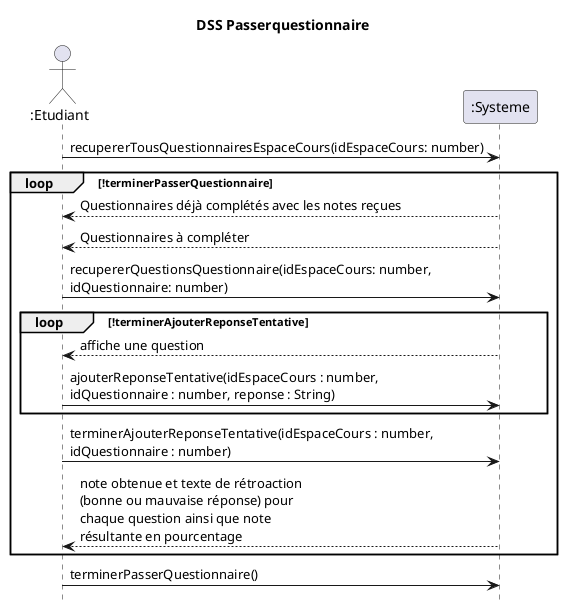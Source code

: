 @startuml DSS_Passerquestionnaire
title DSS Passerquestionnaire
hide footbox
actor ":Etudiant" as etudiant
participant ":Systeme" as systeme

etudiant ->  systeme : recupererTousQuestionnairesEspaceCours(idEspaceCours: number)
loop !terminerPasserQuestionnaire
systeme --> etudiant : Questionnaires déjà complétés avec les notes reçues
systeme --> etudiant : Questionnaires à compléter
etudiant -> systeme : recupererQuestionsQuestionnaire(idEspaceCours: number,\nidQuestionnaire: number)
loop !terminerAjouterReponseTentative
systeme --> etudiant : affiche une question
etudiant -> systeme : ajouterReponseTentative(idEspaceCours : number,\nidQuestionnaire : number, reponse : String)
end
etudiant -> systeme : terminerAjouterReponseTentative(idEspaceCours : number,\nidQuestionnaire : number)
systeme --> etudiant : note obtenue et texte de rétroaction\n(bonne ou mauvaise réponse) pour\nchaque question ainsi que note\nrésultante en pourcentage
end
etudiant -> systeme : terminerPasserQuestionnaire()
@enduml